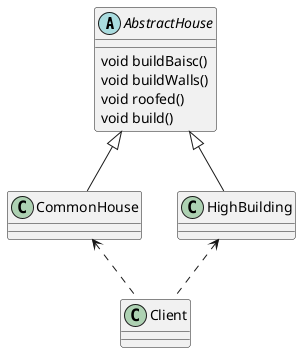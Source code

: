 @startuml

abstract class AbstractHouse{
    void buildBaisc()
    void buildWalls()
    void roofed()
    void build()
}
class CommonHouse
class HighBuilding

AbstractHouse <|-- CommonHouse
AbstractHouse <|-- HighBuilding

class Client
CommonHouse <.. Client
HighBuilding <.. Client


@enduml